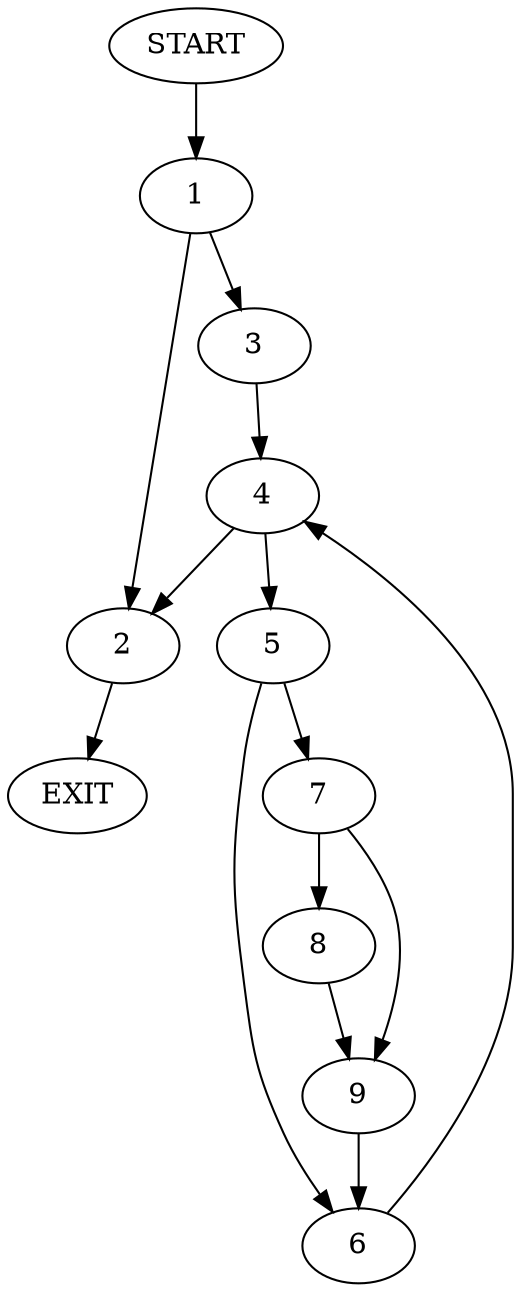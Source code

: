 digraph {
0 [label="START"]
10 [label="EXIT"]
0 -> 1
1 -> 2
1 -> 3
2 -> 10
3 -> 4
4 -> 2
4 -> 5
5 -> 6
5 -> 7
7 -> 8
7 -> 9
6 -> 4
8 -> 9
9 -> 6
}

